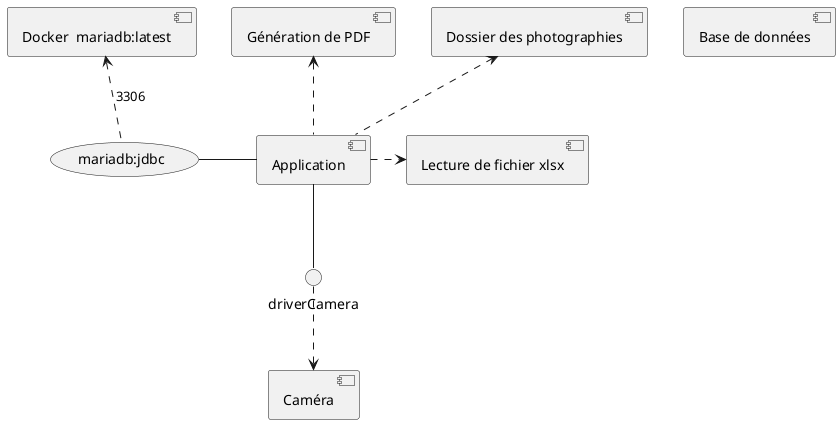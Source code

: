 @startuml Diagrame composants
[Base de données]
[Caméra]
[Dossier des photographies] as dossier
[Génération de PDF] as pdf
[Lecture de fichier xlsx] as xls
interface driverCamera

(mariadb:jdbc) - [Application]
driverCamera -up- [Application]
driverCamera .down.> [Caméra]
(mariadb:jdbc) .up.> [Docker  mariadb:latest] : 3306
[Application] .up.> pdf
[Application] .right.> xls
[Application] .up.> dossier
@enduml